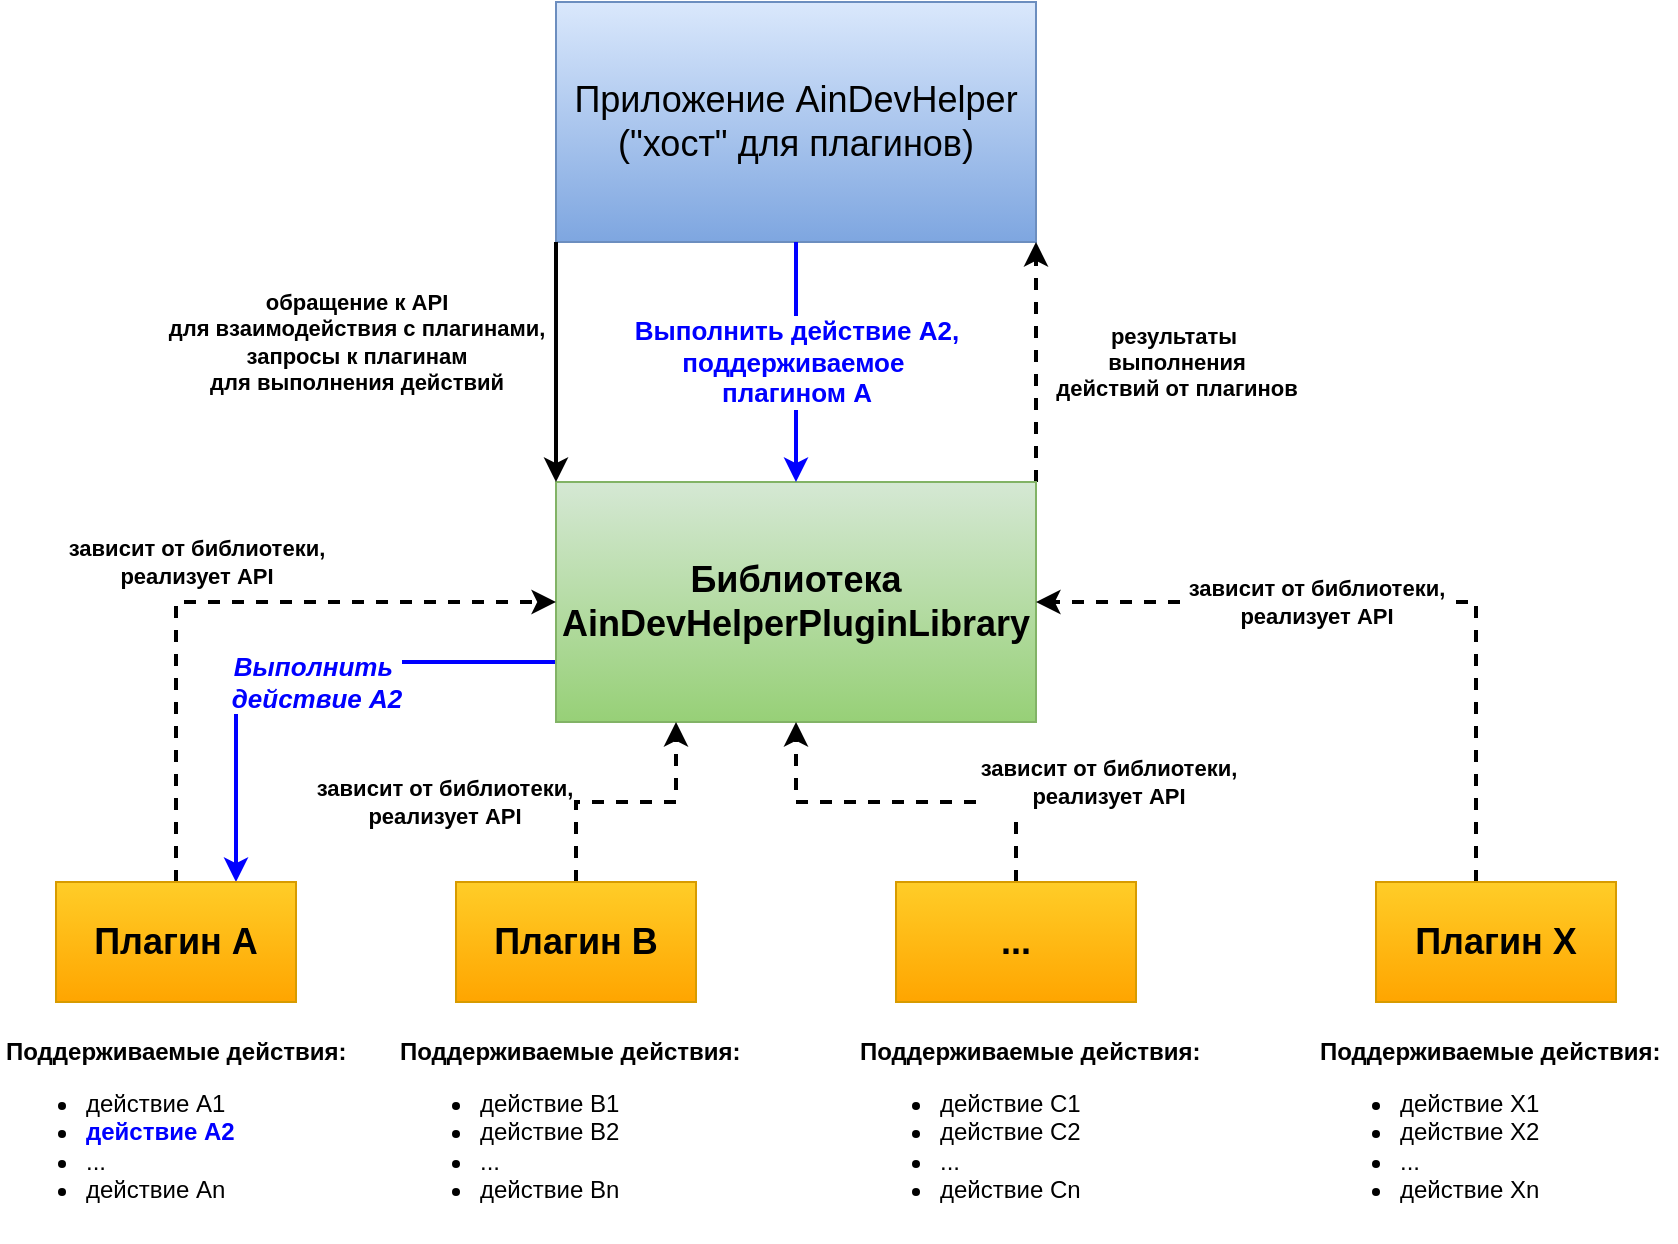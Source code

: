 <mxfile version="24.1.0" type="device">
  <diagram name="Страница — 1" id="FdWolhdYbGOuaL3oXlnw">
    <mxGraphModel dx="1098" dy="988" grid="1" gridSize="10" guides="1" tooltips="1" connect="1" arrows="1" fold="1" page="1" pageScale="1" pageWidth="827" pageHeight="1169" math="0" shadow="0">
      <root>
        <mxCell id="0" />
        <mxCell id="1" parent="0" />
        <mxCell id="mE6rLmqKoyVHgspTJvwB-1" value="Приложение AinDevHelper&lt;div style=&quot;font-size: 18px;&quot;&gt;(&quot;хост&quot; для плагинов)&lt;/div&gt;" style="rounded=0;whiteSpace=wrap;html=1;fontSize=18;fillColor=#dae8fc;strokeColor=#6c8ebf;gradientColor=#7ea6e0;" vertex="1" parent="1">
          <mxGeometry x="280" y="240" width="240" height="120" as="geometry" />
        </mxCell>
        <mxCell id="mE6rLmqKoyVHgspTJvwB-4" value="результаты&amp;nbsp;&lt;div&gt;выполнения&lt;br&gt;действий от плагинов&lt;/div&gt;" style="edgeStyle=orthogonalEdgeStyle;rounded=0;orthogonalLoop=1;jettySize=auto;html=1;exitX=1;exitY=0;exitDx=0;exitDy=0;entryX=1;entryY=1;entryDx=0;entryDy=0;dashed=1;fontStyle=1;strokeWidth=2;" edge="1" parent="1" source="mE6rLmqKoyVHgspTJvwB-2" target="mE6rLmqKoyVHgspTJvwB-1">
          <mxGeometry y="-70" relative="1" as="geometry">
            <mxPoint as="offset" />
          </mxGeometry>
        </mxCell>
        <mxCell id="mE6rLmqKoyVHgspTJvwB-14" value="Выполнить&amp;nbsp;&lt;div&gt;действие A2&lt;/div&gt;" style="edgeStyle=orthogonalEdgeStyle;rounded=0;orthogonalLoop=1;jettySize=auto;html=1;entryX=0.75;entryY=0;entryDx=0;entryDy=0;strokeWidth=2;fontColor=#0000FF;strokeColor=#0000FF;fontStyle=3;fontSize=13;" edge="1" parent="1" source="mE6rLmqKoyVHgspTJvwB-2" target="mE6rLmqKoyVHgspTJvwB-5">
          <mxGeometry x="-0.111" y="10" relative="1" as="geometry">
            <Array as="points">
              <mxPoint x="120" y="570" />
            </Array>
            <mxPoint as="offset" />
          </mxGeometry>
        </mxCell>
        <mxCell id="mE6rLmqKoyVHgspTJvwB-2" value="Библиотека AinDevHelperPluginLibrary" style="rounded=0;whiteSpace=wrap;html=1;fontSize=18;fillColor=#d5e8d4;strokeColor=#82b366;gradientColor=#97d077;fontStyle=1" vertex="1" parent="1">
          <mxGeometry x="280" y="480" width="240" height="120" as="geometry" />
        </mxCell>
        <mxCell id="mE6rLmqKoyVHgspTJvwB-3" value="обращение к API &lt;br&gt;для взаимодействия с плагинами,&lt;br&gt;запросы к плагинам&lt;br&gt;для выполнения действий" style="endArrow=classic;html=1;rounded=0;exitX=0;exitY=1;exitDx=0;exitDy=0;entryX=0;entryY=0;entryDx=0;entryDy=0;fontStyle=1;strokeWidth=2;" edge="1" parent="1" source="mE6rLmqKoyVHgspTJvwB-1" target="mE6rLmqKoyVHgspTJvwB-2">
          <mxGeometry x="-0.167" y="-100" width="50" height="50" relative="1" as="geometry">
            <mxPoint x="270" y="460" as="sourcePoint" />
            <mxPoint x="320" y="410" as="targetPoint" />
            <mxPoint as="offset" />
          </mxGeometry>
        </mxCell>
        <mxCell id="mE6rLmqKoyVHgspTJvwB-10" value="зависит от библиотеки,&lt;div&gt;реализует API&lt;/div&gt;" style="edgeStyle=orthogonalEdgeStyle;rounded=0;orthogonalLoop=1;jettySize=auto;html=1;entryX=0;entryY=0.5;entryDx=0;entryDy=0;exitX=0.5;exitY=0;exitDx=0;exitDy=0;dashed=1;fontStyle=1;strokeWidth=2;" edge="1" parent="1" source="mE6rLmqKoyVHgspTJvwB-5" target="mE6rLmqKoyVHgspTJvwB-2">
          <mxGeometry x="-0.091" y="20" relative="1" as="geometry">
            <Array as="points">
              <mxPoint x="90" y="540" />
            </Array>
            <mxPoint as="offset" />
          </mxGeometry>
        </mxCell>
        <mxCell id="mE6rLmqKoyVHgspTJvwB-5" value="Плагин A" style="rounded=0;whiteSpace=wrap;html=1;fillColor=#ffcd28;gradientColor=#ffa500;strokeColor=#d79b00;fontStyle=1;fontSize=18;" vertex="1" parent="1">
          <mxGeometry x="30" y="680" width="120" height="60" as="geometry" />
        </mxCell>
        <mxCell id="mE6rLmqKoyVHgspTJvwB-11" value="зависит от библиотеки,&lt;div&gt;реализует API&lt;/div&gt;" style="edgeStyle=orthogonalEdgeStyle;rounded=0;orthogonalLoop=1;jettySize=auto;html=1;entryX=0.25;entryY=1;entryDx=0;entryDy=0;dashed=1;fontStyle=1;strokeWidth=2;" edge="1" parent="1" source="mE6rLmqKoyVHgspTJvwB-6" target="mE6rLmqKoyVHgspTJvwB-2">
          <mxGeometry x="-0.333" y="-70" relative="1" as="geometry">
            <mxPoint x="-70" y="-70" as="offset" />
          </mxGeometry>
        </mxCell>
        <mxCell id="mE6rLmqKoyVHgspTJvwB-6" value="Плагин B" style="rounded=0;whiteSpace=wrap;html=1;fillColor=#ffcd28;gradientColor=#ffa500;strokeColor=#d79b00;fontStyle=1;fontSize=18;" vertex="1" parent="1">
          <mxGeometry x="230" y="680" width="120" height="60" as="geometry" />
        </mxCell>
        <mxCell id="mE6rLmqKoyVHgspTJvwB-12" value="зависит от библиотеки,&lt;div&gt;реализует API&lt;/div&gt;" style="edgeStyle=orthogonalEdgeStyle;rounded=0;orthogonalLoop=1;jettySize=auto;html=1;entryX=0.5;entryY=1;entryDx=0;entryDy=0;dashed=1;fontStyle=1;strokeWidth=2;" edge="1" parent="1" source="mE6rLmqKoyVHgspTJvwB-7" target="mE6rLmqKoyVHgspTJvwB-2">
          <mxGeometry x="-0.429" y="-61" relative="1" as="geometry">
            <mxPoint x="60" y="51" as="offset" />
          </mxGeometry>
        </mxCell>
        <mxCell id="mE6rLmqKoyVHgspTJvwB-7" value="..." style="rounded=0;whiteSpace=wrap;html=1;fillColor=#ffcd28;gradientColor=#ffa500;strokeColor=#d79b00;fontStyle=1;fontSize=18;" vertex="1" parent="1">
          <mxGeometry x="450" y="680" width="120" height="60" as="geometry" />
        </mxCell>
        <mxCell id="mE6rLmqKoyVHgspTJvwB-13" value="зависит от библиотеки,&lt;br&gt;реализует API" style="edgeStyle=orthogonalEdgeStyle;rounded=0;orthogonalLoop=1;jettySize=auto;html=1;entryX=1;entryY=0.5;entryDx=0;entryDy=0;dashed=1;fontStyle=1;strokeWidth=2;" edge="1" parent="1" source="mE6rLmqKoyVHgspTJvwB-8" target="mE6rLmqKoyVHgspTJvwB-2">
          <mxGeometry x="0.222" relative="1" as="geometry">
            <Array as="points">
              <mxPoint x="740" y="540" />
            </Array>
            <mxPoint as="offset" />
          </mxGeometry>
        </mxCell>
        <mxCell id="mE6rLmqKoyVHgspTJvwB-8" value="Плагин X" style="rounded=0;whiteSpace=wrap;html=1;fillColor=#ffcd28;gradientColor=#ffa500;strokeColor=#d79b00;fontStyle=1;fontSize=18;" vertex="1" parent="1">
          <mxGeometry x="690" y="680" width="120" height="60" as="geometry" />
        </mxCell>
        <mxCell id="mE6rLmqKoyVHgspTJvwB-15" value="&lt;b&gt;Поддерживаемые действия:&lt;/b&gt;&lt;br&gt;&lt;ul&gt;&lt;li&gt;действие A1&lt;/li&gt;&lt;li&gt;&lt;font color=&quot;#0000ff&quot;&gt;&lt;b&gt;действие A2&lt;/b&gt;&lt;/font&gt;&lt;/li&gt;&lt;li&gt;...&lt;/li&gt;&lt;li&gt;действие An&lt;/li&gt;&lt;/ul&gt;" style="text;html=1;align=left;verticalAlign=middle;whiteSpace=wrap;rounded=0;" vertex="1" parent="1">
          <mxGeometry x="2.5" y="750" width="175" height="110" as="geometry" />
        </mxCell>
        <mxCell id="mE6rLmqKoyVHgspTJvwB-16" value="&lt;b&gt;Поддерживаемые действия:&lt;/b&gt;&lt;br&gt;&lt;ul&gt;&lt;li&gt;действие B1&lt;/li&gt;&lt;li&gt;действие B2&lt;/li&gt;&lt;li&gt;...&lt;/li&gt;&lt;li&gt;действие Bn&lt;/li&gt;&lt;/ul&gt;" style="text;html=1;align=left;verticalAlign=middle;whiteSpace=wrap;rounded=0;" vertex="1" parent="1">
          <mxGeometry x="200" y="750" width="180" height="110" as="geometry" />
        </mxCell>
        <mxCell id="mE6rLmqKoyVHgspTJvwB-17" value="&lt;b&gt;Поддерживаемые действия:&lt;/b&gt;&lt;br&gt;&lt;ul&gt;&lt;li&gt;действие C1&lt;/li&gt;&lt;li&gt;действие C2&lt;/li&gt;&lt;li&gt;...&lt;/li&gt;&lt;li&gt;действие Cn&lt;/li&gt;&lt;/ul&gt;" style="text;html=1;align=left;verticalAlign=middle;whiteSpace=wrap;rounded=0;" vertex="1" parent="1">
          <mxGeometry x="430" y="750" width="180" height="110" as="geometry" />
        </mxCell>
        <mxCell id="mE6rLmqKoyVHgspTJvwB-18" value="&lt;b&gt;Поддерживаемые действия:&lt;/b&gt;&lt;br&gt;&lt;ul&gt;&lt;li&gt;действие X1&lt;/li&gt;&lt;li&gt;действие X2&lt;/li&gt;&lt;li&gt;...&lt;/li&gt;&lt;li&gt;действие Xn&lt;/li&gt;&lt;/ul&gt;" style="text;html=1;align=left;verticalAlign=middle;whiteSpace=wrap;rounded=0;" vertex="1" parent="1">
          <mxGeometry x="660" y="750" width="180" height="110" as="geometry" />
        </mxCell>
        <mxCell id="mE6rLmqKoyVHgspTJvwB-19" value="Выполнить действие A2,&lt;br style=&quot;font-size: 13px;&quot;&gt;поддерживаемое&amp;nbsp;&lt;br style=&quot;font-size: 13px;&quot;&gt;плагином A" style="edgeStyle=orthogonalEdgeStyle;rounded=0;orthogonalLoop=1;jettySize=auto;html=1;entryX=0.5;entryY=0;entryDx=0;entryDy=0;strokeWidth=2;strokeColor=#0000FF;fontStyle=1;fontSize=13;fontColor=#0000FF;" edge="1" parent="1" source="mE6rLmqKoyVHgspTJvwB-1" target="mE6rLmqKoyVHgspTJvwB-2">
          <mxGeometry relative="1" as="geometry" />
        </mxCell>
      </root>
    </mxGraphModel>
  </diagram>
</mxfile>
